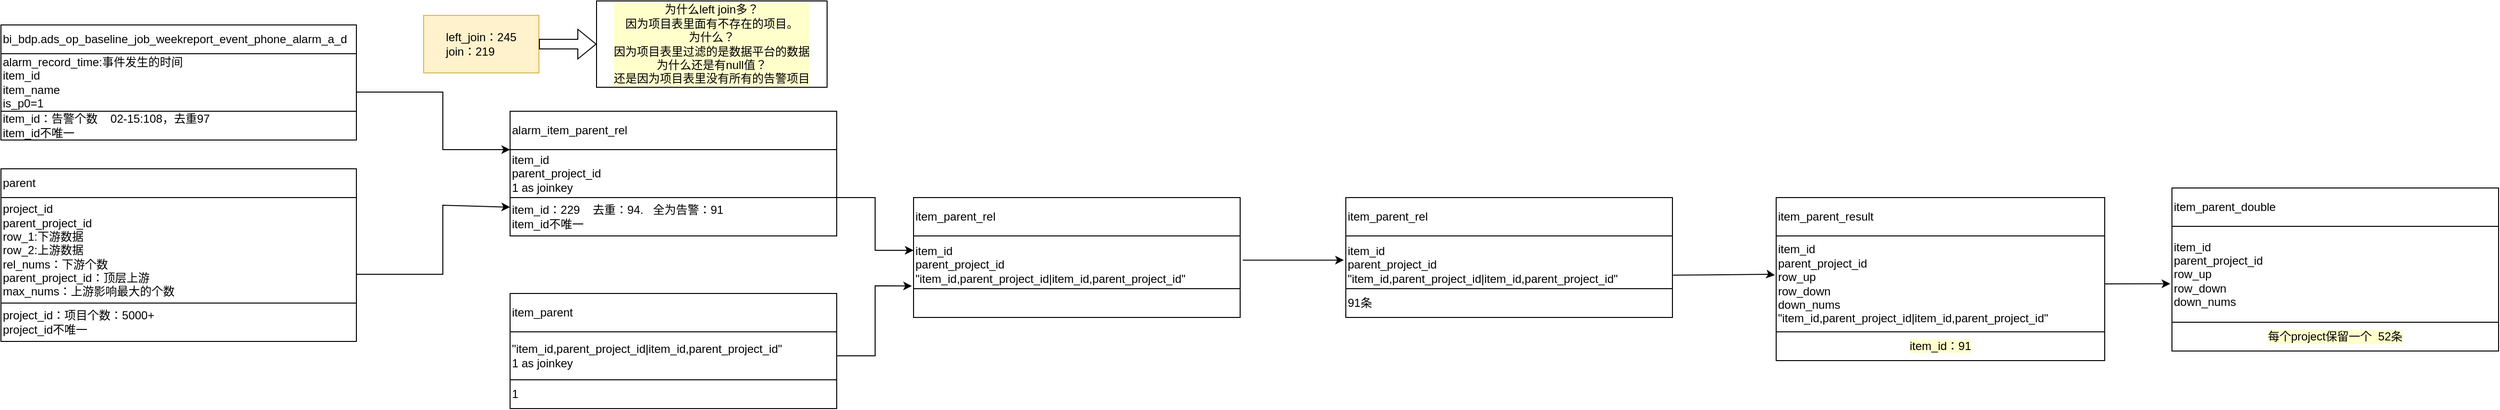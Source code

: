 <mxfile version="17.0.0" type="github">
  <diagram id="8w7QBr1dTlRD07xSRQjS" name="Page-1">
    <mxGraphModel dx="1264" dy="702" grid="1" gridSize="10" guides="1" tooltips="1" connect="1" arrows="1" fold="1" page="1" pageScale="1" pageWidth="827" pageHeight="1169" math="0" shadow="0">
      <root>
        <mxCell id="0" />
        <mxCell id="1" parent="0" />
        <mxCell id="kfVYC8PLGXOdOZEAmYdK-3" value="alarm_record_time:事件发生的时间&lt;br&gt;item_id&lt;br&gt;item_name&lt;br&gt;is_p0=1" style="rounded=0;whiteSpace=wrap;html=1;align=left;" parent="1" vertex="1">
          <mxGeometry x="50" y="80" width="370" height="60" as="geometry" />
        </mxCell>
        <mxCell id="kfVYC8PLGXOdOZEAmYdK-4" value="&lt;span&gt;bi_bdp.ads_op_baseline_job_weekreport_event_phone_alarm_a_d&lt;/span&gt;" style="rounded=0;whiteSpace=wrap;html=1;align=left;" parent="1" vertex="1">
          <mxGeometry x="50" y="50" width="370" height="30" as="geometry" />
        </mxCell>
        <mxCell id="kfVYC8PLGXOdOZEAmYdK-6" value="project_id&lt;br&gt;parent_project_id&lt;br&gt;row_1:下游数据&lt;br&gt;row_2:上游数据&lt;br&gt;rel_nums：下游个数&lt;br&gt;parent_project_id：顶层上游&lt;br&gt;max_nums：上游影响最大的个数" style="rounded=0;whiteSpace=wrap;html=1;align=left;" parent="1" vertex="1">
          <mxGeometry x="50" y="230" width="370" height="110" as="geometry" />
        </mxCell>
        <mxCell id="kfVYC8PLGXOdOZEAmYdK-7" value="&lt;span&gt;parent&lt;/span&gt;" style="rounded=0;whiteSpace=wrap;html=1;align=left;" parent="1" vertex="1">
          <mxGeometry x="50" y="200" width="370" height="30" as="geometry" />
        </mxCell>
        <mxCell id="kfVYC8PLGXOdOZEAmYdK-8" value="alarm_item_parent_rel" style="rounded=0;whiteSpace=wrap;html=1;align=left;" parent="1" vertex="1">
          <mxGeometry x="580" y="140" width="340" height="40" as="geometry" />
        </mxCell>
        <mxCell id="kfVYC8PLGXOdOZEAmYdK-9" value="item_id&lt;br&gt;parent_project_id&lt;br&gt;1 as joinkey" style="rounded=0;whiteSpace=wrap;html=1;align=left;" parent="1" vertex="1">
          <mxGeometry x="580" y="180" width="340" height="50" as="geometry" />
        </mxCell>
        <mxCell id="kfVYC8PLGXOdOZEAmYdK-10" value="item_id：告警个数&amp;nbsp; &amp;nbsp; 02-15:108，去重97&lt;br&gt;item_id不唯一" style="rounded=0;whiteSpace=wrap;html=1;align=left;" parent="1" vertex="1">
          <mxGeometry x="50" y="140" width="370" height="30" as="geometry" />
        </mxCell>
        <mxCell id="kfVYC8PLGXOdOZEAmYdK-11" value="project_id：项目个数：5000+&lt;br&gt;project_id不唯一" style="rounded=0;whiteSpace=wrap;html=1;align=left;" parent="1" vertex="1">
          <mxGeometry x="50" y="340" width="370" height="40" as="geometry" />
        </mxCell>
        <mxCell id="kfVYC8PLGXOdOZEAmYdK-12" value="item_id：229&amp;nbsp; &amp;nbsp; 去重：94.&amp;nbsp; &amp;nbsp;全为告警：91&lt;br&gt;item_id不唯一" style="rounded=0;whiteSpace=wrap;html=1;align=left;" parent="1" vertex="1">
          <mxGeometry x="580" y="230" width="340" height="40" as="geometry" />
        </mxCell>
        <mxCell id="kfVYC8PLGXOdOZEAmYdK-13" value="" style="endArrow=classic;html=1;rounded=0;" parent="1" edge="1">
          <mxGeometry width="50" height="50" relative="1" as="geometry">
            <mxPoint x="420" y="120" as="sourcePoint" />
            <mxPoint x="580" y="180" as="targetPoint" />
            <Array as="points">
              <mxPoint x="510" y="120" />
              <mxPoint x="510" y="180" />
              <mxPoint x="580" y="180" />
            </Array>
          </mxGeometry>
        </mxCell>
        <mxCell id="kfVYC8PLGXOdOZEAmYdK-14" value="" style="endArrow=classic;html=1;rounded=0;entryX=0;entryY=0.25;entryDx=0;entryDy=0;" parent="1" target="kfVYC8PLGXOdOZEAmYdK-12" edge="1">
          <mxGeometry width="50" height="50" relative="1" as="geometry">
            <mxPoint x="420" y="310" as="sourcePoint" />
            <mxPoint x="570" y="200" as="targetPoint" />
            <Array as="points">
              <mxPoint x="510" y="310" />
              <mxPoint x="510" y="238" />
            </Array>
          </mxGeometry>
        </mxCell>
        <mxCell id="kfVYC8PLGXOdOZEAmYdK-15" value="&lt;div style=&quot;text-align: left&quot;&gt;&lt;span&gt;left_join：245&lt;/span&gt;&lt;/div&gt;&lt;div style=&quot;text-align: left&quot;&gt;&lt;span&gt;join：219&lt;/span&gt;&lt;/div&gt;" style="rounded=0;whiteSpace=wrap;html=1;fillColor=#fff2cc;strokeColor=#d6b656;" parent="1" vertex="1">
          <mxGeometry x="490" y="40" width="120" height="60" as="geometry" />
        </mxCell>
        <mxCell id="kfVYC8PLGXOdOZEAmYdK-16" value="为什么left join多？&lt;br&gt;因为项目表里面有不存在的项目。&lt;br&gt;为什么？&lt;br&gt;因为项目表里过滤的是数据平台的数据&lt;br&gt;为什么还是有null值？&lt;br&gt;还是因为项目表里没有所有的告警项目" style="rounded=0;whiteSpace=wrap;html=1;labelBackgroundColor=#FFFFCC;" parent="1" vertex="1">
          <mxGeometry x="670" y="25" width="240" height="90" as="geometry" />
        </mxCell>
        <mxCell id="kfVYC8PLGXOdOZEAmYdK-17" value="" style="shape=flexArrow;endArrow=classic;html=1;rounded=0;entryX=0;entryY=0.5;entryDx=0;entryDy=0;exitX=1;exitY=0.5;exitDx=0;exitDy=0;" parent="1" source="kfVYC8PLGXOdOZEAmYdK-15" target="kfVYC8PLGXOdOZEAmYdK-16" edge="1">
          <mxGeometry width="50" height="50" relative="1" as="geometry">
            <mxPoint x="610" y="100" as="sourcePoint" />
            <mxPoint x="660" y="50" as="targetPoint" />
          </mxGeometry>
        </mxCell>
        <mxCell id="kfVYC8PLGXOdOZEAmYdK-18" value="item_parent" style="rounded=0;whiteSpace=wrap;html=1;align=left;" parent="1" vertex="1">
          <mxGeometry x="580" y="330" width="340" height="40" as="geometry" />
        </mxCell>
        <mxCell id="kfVYC8PLGXOdOZEAmYdK-19" value="&quot;item_id,parent_project_id|item_id,parent_project_id&quot;&lt;br&gt;1 as joinkey" style="rounded=0;whiteSpace=wrap;html=1;align=left;" parent="1" vertex="1">
          <mxGeometry x="580" y="370" width="340" height="50" as="geometry" />
        </mxCell>
        <mxCell id="kfVYC8PLGXOdOZEAmYdK-20" value="1" style="rounded=0;whiteSpace=wrap;html=1;align=left;" parent="1" vertex="1">
          <mxGeometry x="580" y="420" width="340" height="30" as="geometry" />
        </mxCell>
        <mxCell id="kfVYC8PLGXOdOZEAmYdK-21" value="item_parent_rel" style="rounded=0;whiteSpace=wrap;html=1;align=left;" parent="1" vertex="1">
          <mxGeometry x="1000" y="230" width="340" height="40" as="geometry" />
        </mxCell>
        <mxCell id="kfVYC8PLGXOdOZEAmYdK-22" value="item_id&lt;br&gt;parent_project_id&lt;br&gt;&quot;item_id,parent_project_id|item_id,parent_project_id&quot;" style="rounded=0;whiteSpace=wrap;html=1;align=left;" parent="1" vertex="1">
          <mxGeometry x="1000" y="270" width="340" height="60" as="geometry" />
        </mxCell>
        <mxCell id="kfVYC8PLGXOdOZEAmYdK-23" value="" style="rounded=0;whiteSpace=wrap;html=1;align=left;" parent="1" vertex="1">
          <mxGeometry x="1000" y="325" width="340" height="30" as="geometry" />
        </mxCell>
        <mxCell id="kfVYC8PLGXOdOZEAmYdK-24" value="item_parent_rel" style="rounded=0;whiteSpace=wrap;html=1;align=left;" parent="1" vertex="1">
          <mxGeometry x="1450" y="230" width="340" height="40" as="geometry" />
        </mxCell>
        <mxCell id="kfVYC8PLGXOdOZEAmYdK-25" value="item_id&lt;br&gt;parent_project_id&lt;br&gt;&quot;item_id,parent_project_id|item_id,parent_project_id&quot;" style="rounded=0;whiteSpace=wrap;html=1;align=left;" parent="1" vertex="1">
          <mxGeometry x="1450" y="270" width="340" height="60" as="geometry" />
        </mxCell>
        <mxCell id="kfVYC8PLGXOdOZEAmYdK-26" value="91条" style="rounded=0;whiteSpace=wrap;html=1;align=left;" parent="1" vertex="1">
          <mxGeometry x="1450" y="325" width="340" height="30" as="geometry" />
        </mxCell>
        <mxCell id="kfVYC8PLGXOdOZEAmYdK-27" value="item_parent_result" style="rounded=0;whiteSpace=wrap;html=1;align=left;" parent="1" vertex="1">
          <mxGeometry x="1898" y="230" width="342" height="40" as="geometry" />
        </mxCell>
        <mxCell id="kfVYC8PLGXOdOZEAmYdK-28" value="item_id&lt;br&gt;parent_project_id&lt;br&gt;row_up&lt;br&gt;row_down&lt;br&gt;down_nums&lt;br&gt;&quot;item_id,parent_project_id|item_id,parent_project_id&quot;" style="rounded=0;whiteSpace=wrap;html=1;align=left;" parent="1" vertex="1">
          <mxGeometry x="1898" y="270" width="342" height="100" as="geometry" />
        </mxCell>
        <mxCell id="kfVYC8PLGXOdOZEAmYdK-30" value="item_parent_double" style="rounded=0;whiteSpace=wrap;html=1;align=left;" parent="1" vertex="1">
          <mxGeometry x="2310" y="220" width="340" height="40" as="geometry" />
        </mxCell>
        <mxCell id="kfVYC8PLGXOdOZEAmYdK-31" value="item_id&lt;br&gt;parent_project_id&lt;br&gt;row_up&lt;br&gt;row_down&lt;br&gt;down_nums" style="rounded=0;whiteSpace=wrap;html=1;align=left;" parent="1" vertex="1">
          <mxGeometry x="2310" y="260" width="340" height="100" as="geometry" />
        </mxCell>
        <mxCell id="kfVYC8PLGXOdOZEAmYdK-32" value="每个project保留一个&amp;nbsp; 52条" style="rounded=0;whiteSpace=wrap;html=1;labelBackgroundColor=#FFFFCC;" parent="1" vertex="1">
          <mxGeometry x="2310" y="360" width="340" height="30" as="geometry" />
        </mxCell>
        <mxCell id="kfVYC8PLGXOdOZEAmYdK-33" value="" style="endArrow=classic;html=1;rounded=0;entryX=0;entryY=0.25;entryDx=0;entryDy=0;" parent="1" target="kfVYC8PLGXOdOZEAmYdK-22" edge="1">
          <mxGeometry width="50" height="50" relative="1" as="geometry">
            <mxPoint x="920" y="230" as="sourcePoint" />
            <mxPoint x="970" y="180" as="targetPoint" />
            <Array as="points">
              <mxPoint x="960" y="230" />
              <mxPoint x="960" y="285" />
            </Array>
          </mxGeometry>
        </mxCell>
        <mxCell id="kfVYC8PLGXOdOZEAmYdK-34" value="" style="endArrow=classic;html=1;rounded=0;exitX=1;exitY=0.5;exitDx=0;exitDy=0;entryX=-0.005;entryY=0.87;entryDx=0;entryDy=0;entryPerimeter=0;" parent="1" source="kfVYC8PLGXOdOZEAmYdK-19" target="kfVYC8PLGXOdOZEAmYdK-22" edge="1">
          <mxGeometry width="50" height="50" relative="1" as="geometry">
            <mxPoint x="920" y="420" as="sourcePoint" />
            <mxPoint x="970" y="370" as="targetPoint" />
            <Array as="points">
              <mxPoint x="960" y="395" />
              <mxPoint x="960" y="322" />
            </Array>
          </mxGeometry>
        </mxCell>
        <mxCell id="kfVYC8PLGXOdOZEAmYdK-35" value="" style="endArrow=classic;html=1;rounded=0;entryX=-0.006;entryY=0.42;entryDx=0;entryDy=0;entryPerimeter=0;exitX=1.008;exitY=0.42;exitDx=0;exitDy=0;exitPerimeter=0;" parent="1" source="kfVYC8PLGXOdOZEAmYdK-22" target="kfVYC8PLGXOdOZEAmYdK-25" edge="1">
          <mxGeometry width="50" height="50" relative="1" as="geometry">
            <mxPoint x="1340" y="320" as="sourcePoint" />
            <mxPoint x="1390" y="270" as="targetPoint" />
          </mxGeometry>
        </mxCell>
        <mxCell id="kfVYC8PLGXOdOZEAmYdK-36" value="" style="endArrow=classic;html=1;rounded=0;entryX=-0.004;entryY=0.409;entryDx=0;entryDy=0;entryPerimeter=0;exitX=1.002;exitY=0.682;exitDx=0;exitDy=0;exitPerimeter=0;" parent="1" source="kfVYC8PLGXOdOZEAmYdK-25" target="kfVYC8PLGXOdOZEAmYdK-28" edge="1">
          <mxGeometry width="50" height="50" relative="1" as="geometry">
            <mxPoint x="1790" y="320" as="sourcePoint" />
            <mxPoint x="1840" y="270" as="targetPoint" />
            <Array as="points">
              <mxPoint x="1890" y="310" />
            </Array>
          </mxGeometry>
        </mxCell>
        <mxCell id="kfVYC8PLGXOdOZEAmYdK-37" value="" style="endArrow=classic;html=1;rounded=0;exitX=1;exitY=0.5;exitDx=0;exitDy=0;entryX=-0.005;entryY=0.599;entryDx=0;entryDy=0;entryPerimeter=0;" parent="1" source="kfVYC8PLGXOdOZEAmYdK-28" target="kfVYC8PLGXOdOZEAmYdK-31" edge="1">
          <mxGeometry width="50" height="50" relative="1" as="geometry">
            <mxPoint x="2240" y="340" as="sourcePoint" />
            <mxPoint x="2300" y="320" as="targetPoint" />
          </mxGeometry>
        </mxCell>
        <mxCell id="YVagLo7ovUKr74dso0J7-1" value="&lt;span style=&quot;background-color: rgb(255 , 255 , 204)&quot;&gt;item_id：91&lt;/span&gt;" style="rounded=0;whiteSpace=wrap;html=1;" vertex="1" parent="1">
          <mxGeometry x="1898" y="370" width="342" height="30" as="geometry" />
        </mxCell>
      </root>
    </mxGraphModel>
  </diagram>
</mxfile>
